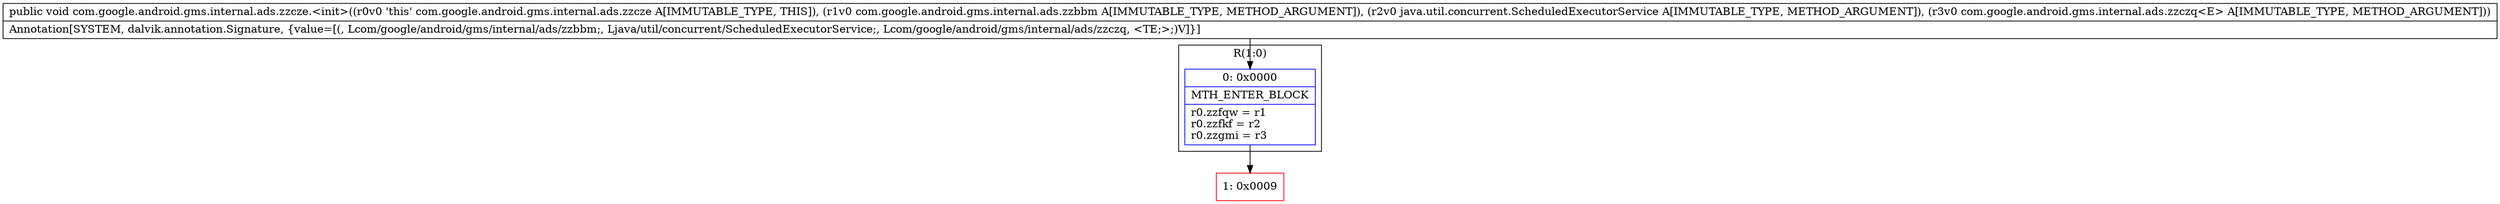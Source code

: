 digraph "CFG forcom.google.android.gms.internal.ads.zzcze.\<init\>(Lcom\/google\/android\/gms\/internal\/ads\/zzbbm;Ljava\/util\/concurrent\/ScheduledExecutorService;Lcom\/google\/android\/gms\/internal\/ads\/zzczq;)V" {
subgraph cluster_Region_1626148083 {
label = "R(1:0)";
node [shape=record,color=blue];
Node_0 [shape=record,label="{0\:\ 0x0000|MTH_ENTER_BLOCK\l|r0.zzfqw = r1\lr0.zzfkf = r2\lr0.zzgmi = r3\l}"];
}
Node_1 [shape=record,color=red,label="{1\:\ 0x0009}"];
MethodNode[shape=record,label="{public void com.google.android.gms.internal.ads.zzcze.\<init\>((r0v0 'this' com.google.android.gms.internal.ads.zzcze A[IMMUTABLE_TYPE, THIS]), (r1v0 com.google.android.gms.internal.ads.zzbbm A[IMMUTABLE_TYPE, METHOD_ARGUMENT]), (r2v0 java.util.concurrent.ScheduledExecutorService A[IMMUTABLE_TYPE, METHOD_ARGUMENT]), (r3v0 com.google.android.gms.internal.ads.zzczq\<E\> A[IMMUTABLE_TYPE, METHOD_ARGUMENT]))  | Annotation[SYSTEM, dalvik.annotation.Signature, \{value=[(, Lcom\/google\/android\/gms\/internal\/ads\/zzbbm;, Ljava\/util\/concurrent\/ScheduledExecutorService;, Lcom\/google\/android\/gms\/internal\/ads\/zzczq, \<TE;\>;)V]\}]\l}"];
MethodNode -> Node_0;
Node_0 -> Node_1;
}

